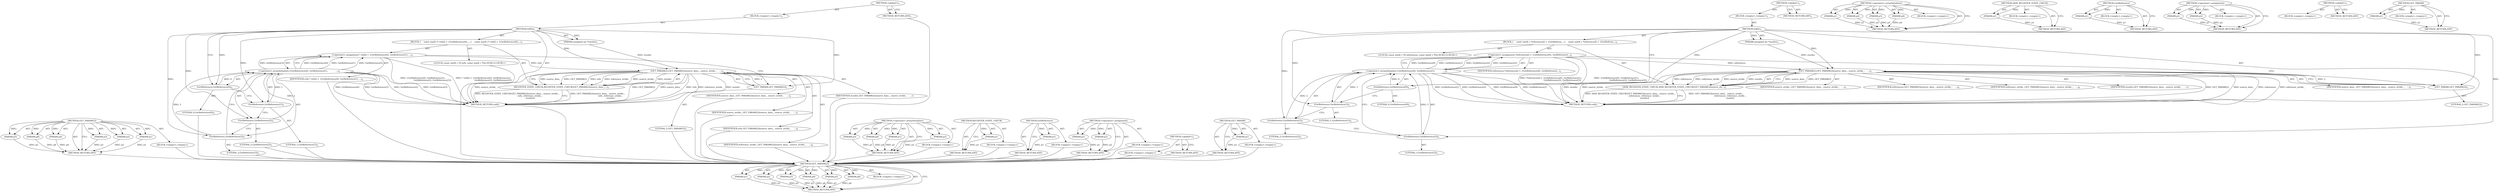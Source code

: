 digraph "GET_PARAM" {
vulnerable_75 [label=<(METHOD,GET_PARAM(2))>];
vulnerable_76 [label=<(PARAM,p1)>];
vulnerable_77 [label=<(PARAM,p2)>];
vulnerable_78 [label=<(PARAM,p3)>];
vulnerable_79 [label=<(PARAM,p4)>];
vulnerable_80 [label=<(PARAM,p5)>];
vulnerable_81 [label=<(PARAM,p6)>];
vulnerable_82 [label=<(BLOCK,&lt;empty&gt;,&lt;empty&gt;)>];
vulnerable_83 [label=<(METHOD_RETURN,ANY)>];
vulnerable_6 [label=<(METHOD,&lt;global&gt;)<SUB>1</SUB>>];
vulnerable_7 [label=<(BLOCK,&lt;empty&gt;,&lt;empty&gt;)<SUB>1</SUB>>];
vulnerable_8 [label=<(METHOD,SADs)<SUB>1</SUB>>];
vulnerable_9 [label=<(PARAM,unsigned int *results)<SUB>1</SUB>>];
vulnerable_10 [label=<(BLOCK,{
    const uint8_t* refs[] = {GetReference(0),...,{
    const uint8_t* refs[] = {GetReference(0),...)<SUB>1</SUB>>];
vulnerable_11 [label="<(LOCAL,const uint8_t *[] refs: const uint8_t *[])<SUB>2</SUB>>"];
vulnerable_12 [label=<(&lt;operator&gt;.assignment,* refs[] = {GetReference(0), GetReference(1),
 ...)<SUB>2</SUB>>];
vulnerable_13 [label=<(IDENTIFIER,refs,* refs[] = {GetReference(0), GetReference(1),
 ...)<SUB>2</SUB>>];
vulnerable_14 [label=<(&lt;operator&gt;.arrayInitializer,{GetReference(0), GetReference(1),
            ...)<SUB>2</SUB>>];
vulnerable_15 [label=<(GetReference,GetReference(0))<SUB>2</SUB>>];
vulnerable_16 [label=<(LITERAL,0,GetReference(0))<SUB>2</SUB>>];
vulnerable_17 [label=<(GetReference,GetReference(1))<SUB>2</SUB>>];
vulnerable_18 [label=<(LITERAL,1,GetReference(1))<SUB>2</SUB>>];
vulnerable_19 [label=<(GetReference,GetReference(2))<SUB>3</SUB>>];
vulnerable_20 [label=<(LITERAL,2,GetReference(2))<SUB>3</SUB>>];
vulnerable_21 [label=<(GetReference,GetReference(3))<SUB>3</SUB>>];
vulnerable_22 [label=<(LITERAL,3,GetReference(3))<SUB>3</SUB>>];
vulnerable_23 [label=<(REGISTER_STATE_CHECK,REGISTER_STATE_CHECK(GET_PARAM(2)(source_data_,...)<SUB>5</SUB>>];
vulnerable_24 [label=<(GET_PARAM(2),GET_PARAM(2)(source_data_, source_stride_,
    ...)<SUB>5</SUB>>];
vulnerable_25 [label=<(GET_PARAM,GET_PARAM(2))<SUB>5</SUB>>];
vulnerable_26 [label=<(LITERAL,2,GET_PARAM(2))<SUB>5</SUB>>];
vulnerable_27 [label=<(IDENTIFIER,source_data_,GET_PARAM(2)(source_data_, source_stride_,
    ...)<SUB>5</SUB>>];
vulnerable_28 [label=<(IDENTIFIER,source_stride_,GET_PARAM(2)(source_data_, source_stride_,
    ...)<SUB>5</SUB>>];
vulnerable_29 [label=<(IDENTIFIER,refs,GET_PARAM(2)(source_data_, source_stride_,
    ...)<SUB>6</SUB>>];
vulnerable_30 [label=<(IDENTIFIER,reference_stride_,GET_PARAM(2)(source_data_, source_stride_,
    ...)<SUB>6</SUB>>];
vulnerable_31 [label=<(IDENTIFIER,results,GET_PARAM(2)(source_data_, source_stride_,
    ...)<SUB>7</SUB>>];
vulnerable_32 [label=<(METHOD_RETURN,void)<SUB>1</SUB>>];
vulnerable_34 [label=<(METHOD_RETURN,ANY)<SUB>1</SUB>>];
vulnerable_60 [label=<(METHOD,&lt;operator&gt;.arrayInitializer)>];
vulnerable_61 [label=<(PARAM,p1)>];
vulnerable_62 [label=<(PARAM,p2)>];
vulnerable_63 [label=<(PARAM,p3)>];
vulnerable_64 [label=<(PARAM,p4)>];
vulnerable_65 [label=<(BLOCK,&lt;empty&gt;,&lt;empty&gt;)>];
vulnerable_66 [label=<(METHOD_RETURN,ANY)>];
vulnerable_71 [label=<(METHOD,REGISTER_STATE_CHECK)>];
vulnerable_72 [label=<(PARAM,p1)>];
vulnerable_73 [label=<(BLOCK,&lt;empty&gt;,&lt;empty&gt;)>];
vulnerable_74 [label=<(METHOD_RETURN,ANY)>];
vulnerable_67 [label=<(METHOD,GetReference)>];
vulnerable_68 [label=<(PARAM,p1)>];
vulnerable_69 [label=<(BLOCK,&lt;empty&gt;,&lt;empty&gt;)>];
vulnerable_70 [label=<(METHOD_RETURN,ANY)>];
vulnerable_55 [label=<(METHOD,&lt;operator&gt;.assignment)>];
vulnerable_56 [label=<(PARAM,p1)>];
vulnerable_57 [label=<(PARAM,p2)>];
vulnerable_58 [label=<(BLOCK,&lt;empty&gt;,&lt;empty&gt;)>];
vulnerable_59 [label=<(METHOD_RETURN,ANY)>];
vulnerable_49 [label=<(METHOD,&lt;global&gt;)<SUB>1</SUB>>];
vulnerable_50 [label=<(BLOCK,&lt;empty&gt;,&lt;empty&gt;)>];
vulnerable_51 [label=<(METHOD_RETURN,ANY)>];
vulnerable_84 [label=<(METHOD,GET_PARAM)>];
vulnerable_85 [label=<(PARAM,p1)>];
vulnerable_86 [label=<(BLOCK,&lt;empty&gt;,&lt;empty&gt;)>];
vulnerable_87 [label=<(METHOD_RETURN,ANY)>];
fixed_75 [label=<(METHOD,GET_PARAM(2))>];
fixed_76 [label=<(PARAM,p1)>];
fixed_77 [label=<(PARAM,p2)>];
fixed_78 [label=<(PARAM,p3)>];
fixed_79 [label=<(PARAM,p4)>];
fixed_80 [label=<(PARAM,p5)>];
fixed_81 [label=<(PARAM,p6)>];
fixed_82 [label=<(BLOCK,&lt;empty&gt;,&lt;empty&gt;)>];
fixed_83 [label=<(METHOD_RETURN,ANY)>];
fixed_6 [label=<(METHOD,&lt;global&gt;)<SUB>1</SUB>>];
fixed_7 [label=<(BLOCK,&lt;empty&gt;,&lt;empty&gt;)<SUB>1</SUB>>];
fixed_8 [label=<(METHOD,SADs)<SUB>1</SUB>>];
fixed_9 [label=<(PARAM,unsigned int *results)<SUB>1</SUB>>];
fixed_10 [label=<(BLOCK,{
    const uint8_t *references[] = {GetReferen...,{
    const uint8_t *references[] = {GetReferen...)<SUB>1</SUB>>];
fixed_11 [label="<(LOCAL,const uint8_t *[] references: const uint8_t *[])<SUB>2</SUB>>"];
fixed_12 [label=<(&lt;operator&gt;.assignment,*references[] = {GetReference(0), GetReference(...)<SUB>2</SUB>>];
fixed_13 [label=<(IDENTIFIER,references,*references[] = {GetReference(0), GetReference(...)<SUB>2</SUB>>];
fixed_14 [label=<(&lt;operator&gt;.arrayInitializer,{GetReference(0), GetReference(1),
            ...)<SUB>2</SUB>>];
fixed_15 [label=<(GetReference,GetReference(0))<SUB>2</SUB>>];
fixed_16 [label=<(LITERAL,0,GetReference(0))<SUB>2</SUB>>];
fixed_17 [label=<(GetReference,GetReference(1))<SUB>2</SUB>>];
fixed_18 [label=<(LITERAL,1,GetReference(1))<SUB>2</SUB>>];
fixed_19 [label=<(GetReference,GetReference(2))<SUB>3</SUB>>];
fixed_20 [label=<(LITERAL,2,GetReference(2))<SUB>3</SUB>>];
fixed_21 [label=<(GetReference,GetReference(3))<SUB>3</SUB>>];
fixed_22 [label=<(LITERAL,3,GetReference(3))<SUB>3</SUB>>];
fixed_23 [label=<(ASM_REGISTER_STATE_CHECK,ASM_REGISTER_STATE_CHECK(GET_PARAM(2)(source_da...)<SUB>5</SUB>>];
fixed_24 [label=<(GET_PARAM(2),GET_PARAM(2)(source_data_, source_stride_,
    ...)<SUB>5</SUB>>];
fixed_25 [label=<(GET_PARAM,GET_PARAM(2))<SUB>5</SUB>>];
fixed_26 [label=<(LITERAL,2,GET_PARAM(2))<SUB>5</SUB>>];
fixed_27 [label=<(IDENTIFIER,source_data_,GET_PARAM(2)(source_data_, source_stride_,
    ...)<SUB>5</SUB>>];
fixed_28 [label=<(IDENTIFIER,source_stride_,GET_PARAM(2)(source_data_, source_stride_,
    ...)<SUB>5</SUB>>];
fixed_29 [label=<(IDENTIFIER,references,GET_PARAM(2)(source_data_, source_stride_,
    ...)<SUB>6</SUB>>];
fixed_30 [label=<(IDENTIFIER,reference_stride_,GET_PARAM(2)(source_data_, source_stride_,
    ...)<SUB>6</SUB>>];
fixed_31 [label=<(IDENTIFIER,results,GET_PARAM(2)(source_data_, source_stride_,
    ...)<SUB>7</SUB>>];
fixed_32 [label=<(METHOD_RETURN,void)<SUB>1</SUB>>];
fixed_34 [label=<(METHOD_RETURN,ANY)<SUB>1</SUB>>];
fixed_60 [label=<(METHOD,&lt;operator&gt;.arrayInitializer)>];
fixed_61 [label=<(PARAM,p1)>];
fixed_62 [label=<(PARAM,p2)>];
fixed_63 [label=<(PARAM,p3)>];
fixed_64 [label=<(PARAM,p4)>];
fixed_65 [label=<(BLOCK,&lt;empty&gt;,&lt;empty&gt;)>];
fixed_66 [label=<(METHOD_RETURN,ANY)>];
fixed_71 [label=<(METHOD,ASM_REGISTER_STATE_CHECK)>];
fixed_72 [label=<(PARAM,p1)>];
fixed_73 [label=<(BLOCK,&lt;empty&gt;,&lt;empty&gt;)>];
fixed_74 [label=<(METHOD_RETURN,ANY)>];
fixed_67 [label=<(METHOD,GetReference)>];
fixed_68 [label=<(PARAM,p1)>];
fixed_69 [label=<(BLOCK,&lt;empty&gt;,&lt;empty&gt;)>];
fixed_70 [label=<(METHOD_RETURN,ANY)>];
fixed_55 [label=<(METHOD,&lt;operator&gt;.assignment)>];
fixed_56 [label=<(PARAM,p1)>];
fixed_57 [label=<(PARAM,p2)>];
fixed_58 [label=<(BLOCK,&lt;empty&gt;,&lt;empty&gt;)>];
fixed_59 [label=<(METHOD_RETURN,ANY)>];
fixed_49 [label=<(METHOD,&lt;global&gt;)<SUB>1</SUB>>];
fixed_50 [label=<(BLOCK,&lt;empty&gt;,&lt;empty&gt;)>];
fixed_51 [label=<(METHOD_RETURN,ANY)>];
fixed_84 [label=<(METHOD,GET_PARAM)>];
fixed_85 [label=<(PARAM,p1)>];
fixed_86 [label=<(BLOCK,&lt;empty&gt;,&lt;empty&gt;)>];
fixed_87 [label=<(METHOD_RETURN,ANY)>];
vulnerable_75 -> vulnerable_76  [key=0, label="AST: "];
vulnerable_75 -> vulnerable_76  [key=1, label="DDG: "];
vulnerable_75 -> vulnerable_82  [key=0, label="AST: "];
vulnerable_75 -> vulnerable_77  [key=0, label="AST: "];
vulnerable_75 -> vulnerable_77  [key=1, label="DDG: "];
vulnerable_75 -> vulnerable_83  [key=0, label="AST: "];
vulnerable_75 -> vulnerable_83  [key=1, label="CFG: "];
vulnerable_75 -> vulnerable_78  [key=0, label="AST: "];
vulnerable_75 -> vulnerable_78  [key=1, label="DDG: "];
vulnerable_75 -> vulnerable_79  [key=0, label="AST: "];
vulnerable_75 -> vulnerable_79  [key=1, label="DDG: "];
vulnerable_75 -> vulnerable_80  [key=0, label="AST: "];
vulnerable_75 -> vulnerable_80  [key=1, label="DDG: "];
vulnerable_75 -> vulnerable_81  [key=0, label="AST: "];
vulnerable_75 -> vulnerable_81  [key=1, label="DDG: "];
vulnerable_76 -> vulnerable_83  [key=0, label="DDG: p1"];
vulnerable_77 -> vulnerable_83  [key=0, label="DDG: p2"];
vulnerable_78 -> vulnerable_83  [key=0, label="DDG: p3"];
vulnerable_79 -> vulnerable_83  [key=0, label="DDG: p4"];
vulnerable_80 -> vulnerable_83  [key=0, label="DDG: p5"];
vulnerable_81 -> vulnerable_83  [key=0, label="DDG: p6"];
vulnerable_82 -> fixed_75  [key=0];
vulnerable_83 -> fixed_75  [key=0];
vulnerable_6 -> vulnerable_7  [key=0, label="AST: "];
vulnerable_6 -> vulnerable_34  [key=0, label="AST: "];
vulnerable_6 -> vulnerable_34  [key=1, label="CFG: "];
vulnerable_7 -> vulnerable_8  [key=0, label="AST: "];
vulnerable_8 -> vulnerable_9  [key=0, label="AST: "];
vulnerable_8 -> vulnerable_9  [key=1, label="DDG: "];
vulnerable_8 -> vulnerable_10  [key=0, label="AST: "];
vulnerable_8 -> vulnerable_32  [key=0, label="AST: "];
vulnerable_8 -> vulnerable_15  [key=0, label="CFG: "];
vulnerable_8 -> vulnerable_15  [key=1, label="DDG: "];
vulnerable_8 -> vulnerable_24  [key=0, label="DDG: "];
vulnerable_8 -> vulnerable_17  [key=0, label="DDG: "];
vulnerable_8 -> vulnerable_19  [key=0, label="DDG: "];
vulnerable_8 -> vulnerable_21  [key=0, label="DDG: "];
vulnerable_8 -> vulnerable_25  [key=0, label="DDG: "];
vulnerable_9 -> vulnerable_24  [key=0, label="DDG: results"];
vulnerable_10 -> vulnerable_11  [key=0, label="AST: "];
vulnerable_10 -> vulnerable_12  [key=0, label="AST: "];
vulnerable_10 -> vulnerable_23  [key=0, label="AST: "];
vulnerable_11 -> fixed_75  [key=0];
vulnerable_12 -> vulnerable_13  [key=0, label="AST: "];
vulnerable_12 -> vulnerable_14  [key=0, label="AST: "];
vulnerable_12 -> vulnerable_25  [key=0, label="CFG: "];
vulnerable_12 -> vulnerable_32  [key=0, label="DDG: {GetReference(0), GetReference(1),
                             GetReference(2), GetReference(3)}"];
vulnerable_12 -> vulnerable_32  [key=1, label="DDG: * refs[] = {GetReference(0), GetReference(1),
                             GetReference(2), GetReference(3)}"];
vulnerable_12 -> vulnerable_24  [key=0, label="DDG: refs"];
vulnerable_13 -> fixed_75  [key=0];
vulnerable_14 -> vulnerable_15  [key=0, label="AST: "];
vulnerable_14 -> vulnerable_17  [key=0, label="AST: "];
vulnerable_14 -> vulnerable_19  [key=0, label="AST: "];
vulnerable_14 -> vulnerable_21  [key=0, label="AST: "];
vulnerable_14 -> vulnerable_12  [key=0, label="CFG: "];
vulnerable_14 -> vulnerable_12  [key=1, label="DDG: GetReference(0)"];
vulnerable_14 -> vulnerable_12  [key=2, label="DDG: GetReference(1)"];
vulnerable_14 -> vulnerable_12  [key=3, label="DDG: GetReference(2)"];
vulnerable_14 -> vulnerable_12  [key=4, label="DDG: GetReference(3)"];
vulnerable_14 -> vulnerable_32  [key=0, label="DDG: GetReference(0)"];
vulnerable_14 -> vulnerable_32  [key=1, label="DDG: GetReference(1)"];
vulnerable_14 -> vulnerable_32  [key=2, label="DDG: GetReference(2)"];
vulnerable_14 -> vulnerable_32  [key=3, label="DDG: GetReference(3)"];
vulnerable_15 -> vulnerable_16  [key=0, label="AST: "];
vulnerable_15 -> vulnerable_17  [key=0, label="CFG: "];
vulnerable_15 -> vulnerable_14  [key=0, label="DDG: 0"];
vulnerable_16 -> fixed_75  [key=0];
vulnerable_17 -> vulnerable_18  [key=0, label="AST: "];
vulnerable_17 -> vulnerable_19  [key=0, label="CFG: "];
vulnerable_17 -> vulnerable_14  [key=0, label="DDG: 1"];
vulnerable_18 -> fixed_75  [key=0];
vulnerable_19 -> vulnerable_20  [key=0, label="AST: "];
vulnerable_19 -> vulnerable_21  [key=0, label="CFG: "];
vulnerable_19 -> vulnerable_14  [key=0, label="DDG: 2"];
vulnerable_20 -> fixed_75  [key=0];
vulnerable_21 -> vulnerable_22  [key=0, label="AST: "];
vulnerable_21 -> vulnerable_14  [key=0, label="CFG: "];
vulnerable_21 -> vulnerable_14  [key=1, label="DDG: 3"];
vulnerable_22 -> fixed_75  [key=0];
vulnerable_23 -> vulnerable_24  [key=0, label="AST: "];
vulnerable_23 -> vulnerable_32  [key=0, label="CFG: "];
vulnerable_23 -> vulnerable_32  [key=1, label="DDG: GET_PARAM(2)(source_data_, source_stride_,
                                      refs, reference_stride_,
                                      results)"];
vulnerable_23 -> vulnerable_32  [key=2, label="DDG: REGISTER_STATE_CHECK(GET_PARAM(2)(source_data_, source_stride_,
                                      refs, reference_stride_,
                                      results))"];
vulnerable_24 -> vulnerable_25  [key=0, label="AST: "];
vulnerable_24 -> vulnerable_27  [key=0, label="AST: "];
vulnerable_24 -> vulnerable_28  [key=0, label="AST: "];
vulnerable_24 -> vulnerable_29  [key=0, label="AST: "];
vulnerable_24 -> vulnerable_30  [key=0, label="AST: "];
vulnerable_24 -> vulnerable_31  [key=0, label="AST: "];
vulnerable_24 -> vulnerable_23  [key=0, label="CFG: "];
vulnerable_24 -> vulnerable_23  [key=1, label="DDG: source_data_"];
vulnerable_24 -> vulnerable_23  [key=2, label="DDG: GET_PARAM(2)"];
vulnerable_24 -> vulnerable_23  [key=3, label="DDG: refs"];
vulnerable_24 -> vulnerable_23  [key=4, label="DDG: reference_stride_"];
vulnerable_24 -> vulnerable_23  [key=5, label="DDG: source_stride_"];
vulnerable_24 -> vulnerable_23  [key=6, label="DDG: results"];
vulnerable_24 -> vulnerable_32  [key=0, label="DDG: GET_PARAM(2)"];
vulnerable_24 -> vulnerable_32  [key=1, label="DDG: source_data_"];
vulnerable_24 -> vulnerable_32  [key=2, label="DDG: refs"];
vulnerable_24 -> vulnerable_32  [key=3, label="DDG: reference_stride_"];
vulnerable_24 -> vulnerable_32  [key=4, label="DDG: results"];
vulnerable_24 -> vulnerable_32  [key=5, label="DDG: source_stride_"];
vulnerable_25 -> vulnerable_26  [key=0, label="AST: "];
vulnerable_25 -> vulnerable_24  [key=0, label="CFG: "];
vulnerable_25 -> vulnerable_24  [key=1, label="DDG: 2"];
vulnerable_26 -> fixed_75  [key=0];
vulnerable_27 -> fixed_75  [key=0];
vulnerable_28 -> fixed_75  [key=0];
vulnerable_29 -> fixed_75  [key=0];
vulnerable_30 -> fixed_75  [key=0];
vulnerable_31 -> fixed_75  [key=0];
vulnerable_32 -> fixed_75  [key=0];
vulnerable_34 -> fixed_75  [key=0];
vulnerable_60 -> vulnerable_61  [key=0, label="AST: "];
vulnerable_60 -> vulnerable_61  [key=1, label="DDG: "];
vulnerable_60 -> vulnerable_65  [key=0, label="AST: "];
vulnerable_60 -> vulnerable_62  [key=0, label="AST: "];
vulnerable_60 -> vulnerable_62  [key=1, label="DDG: "];
vulnerable_60 -> vulnerable_66  [key=0, label="AST: "];
vulnerable_60 -> vulnerable_66  [key=1, label="CFG: "];
vulnerable_60 -> vulnerable_63  [key=0, label="AST: "];
vulnerable_60 -> vulnerable_63  [key=1, label="DDG: "];
vulnerable_60 -> vulnerable_64  [key=0, label="AST: "];
vulnerable_60 -> vulnerable_64  [key=1, label="DDG: "];
vulnerable_61 -> vulnerable_66  [key=0, label="DDG: p1"];
vulnerable_62 -> vulnerable_66  [key=0, label="DDG: p2"];
vulnerable_63 -> vulnerable_66  [key=0, label="DDG: p3"];
vulnerable_64 -> vulnerable_66  [key=0, label="DDG: p4"];
vulnerable_65 -> fixed_75  [key=0];
vulnerable_66 -> fixed_75  [key=0];
vulnerable_71 -> vulnerable_72  [key=0, label="AST: "];
vulnerable_71 -> vulnerable_72  [key=1, label="DDG: "];
vulnerable_71 -> vulnerable_73  [key=0, label="AST: "];
vulnerable_71 -> vulnerable_74  [key=0, label="AST: "];
vulnerable_71 -> vulnerable_74  [key=1, label="CFG: "];
vulnerable_72 -> vulnerable_74  [key=0, label="DDG: p1"];
vulnerable_73 -> fixed_75  [key=0];
vulnerable_74 -> fixed_75  [key=0];
vulnerable_67 -> vulnerable_68  [key=0, label="AST: "];
vulnerable_67 -> vulnerable_68  [key=1, label="DDG: "];
vulnerable_67 -> vulnerable_69  [key=0, label="AST: "];
vulnerable_67 -> vulnerable_70  [key=0, label="AST: "];
vulnerable_67 -> vulnerable_70  [key=1, label="CFG: "];
vulnerable_68 -> vulnerable_70  [key=0, label="DDG: p1"];
vulnerable_69 -> fixed_75  [key=0];
vulnerable_70 -> fixed_75  [key=0];
vulnerable_55 -> vulnerable_56  [key=0, label="AST: "];
vulnerable_55 -> vulnerable_56  [key=1, label="DDG: "];
vulnerable_55 -> vulnerable_58  [key=0, label="AST: "];
vulnerable_55 -> vulnerable_57  [key=0, label="AST: "];
vulnerable_55 -> vulnerable_57  [key=1, label="DDG: "];
vulnerable_55 -> vulnerable_59  [key=0, label="AST: "];
vulnerable_55 -> vulnerable_59  [key=1, label="CFG: "];
vulnerable_56 -> vulnerable_59  [key=0, label="DDG: p1"];
vulnerable_57 -> vulnerable_59  [key=0, label="DDG: p2"];
vulnerable_58 -> fixed_75  [key=0];
vulnerable_59 -> fixed_75  [key=0];
vulnerable_49 -> vulnerable_50  [key=0, label="AST: "];
vulnerable_49 -> vulnerable_51  [key=0, label="AST: "];
vulnerable_49 -> vulnerable_51  [key=1, label="CFG: "];
vulnerable_50 -> fixed_75  [key=0];
vulnerable_51 -> fixed_75  [key=0];
vulnerable_84 -> vulnerable_85  [key=0, label="AST: "];
vulnerable_84 -> vulnerable_85  [key=1, label="DDG: "];
vulnerable_84 -> vulnerable_86  [key=0, label="AST: "];
vulnerable_84 -> vulnerable_87  [key=0, label="AST: "];
vulnerable_84 -> vulnerable_87  [key=1, label="CFG: "];
vulnerable_85 -> vulnerable_87  [key=0, label="DDG: p1"];
vulnerable_86 -> fixed_75  [key=0];
vulnerable_87 -> fixed_75  [key=0];
fixed_75 -> fixed_76  [key=0, label="AST: "];
fixed_75 -> fixed_76  [key=1, label="DDG: "];
fixed_75 -> fixed_82  [key=0, label="AST: "];
fixed_75 -> fixed_77  [key=0, label="AST: "];
fixed_75 -> fixed_77  [key=1, label="DDG: "];
fixed_75 -> fixed_83  [key=0, label="AST: "];
fixed_75 -> fixed_83  [key=1, label="CFG: "];
fixed_75 -> fixed_78  [key=0, label="AST: "];
fixed_75 -> fixed_78  [key=1, label="DDG: "];
fixed_75 -> fixed_79  [key=0, label="AST: "];
fixed_75 -> fixed_79  [key=1, label="DDG: "];
fixed_75 -> fixed_80  [key=0, label="AST: "];
fixed_75 -> fixed_80  [key=1, label="DDG: "];
fixed_75 -> fixed_81  [key=0, label="AST: "];
fixed_75 -> fixed_81  [key=1, label="DDG: "];
fixed_76 -> fixed_83  [key=0, label="DDG: p1"];
fixed_77 -> fixed_83  [key=0, label="DDG: p2"];
fixed_78 -> fixed_83  [key=0, label="DDG: p3"];
fixed_79 -> fixed_83  [key=0, label="DDG: p4"];
fixed_80 -> fixed_83  [key=0, label="DDG: p5"];
fixed_81 -> fixed_83  [key=0, label="DDG: p6"];
fixed_6 -> fixed_7  [key=0, label="AST: "];
fixed_6 -> fixed_34  [key=0, label="AST: "];
fixed_6 -> fixed_34  [key=1, label="CFG: "];
fixed_7 -> fixed_8  [key=0, label="AST: "];
fixed_8 -> fixed_9  [key=0, label="AST: "];
fixed_8 -> fixed_9  [key=1, label="DDG: "];
fixed_8 -> fixed_10  [key=0, label="AST: "];
fixed_8 -> fixed_32  [key=0, label="AST: "];
fixed_8 -> fixed_15  [key=0, label="CFG: "];
fixed_8 -> fixed_15  [key=1, label="DDG: "];
fixed_8 -> fixed_24  [key=0, label="DDG: "];
fixed_8 -> fixed_17  [key=0, label="DDG: "];
fixed_8 -> fixed_19  [key=0, label="DDG: "];
fixed_8 -> fixed_21  [key=0, label="DDG: "];
fixed_8 -> fixed_25  [key=0, label="DDG: "];
fixed_9 -> fixed_24  [key=0, label="DDG: results"];
fixed_10 -> fixed_11  [key=0, label="AST: "];
fixed_10 -> fixed_12  [key=0, label="AST: "];
fixed_10 -> fixed_23  [key=0, label="AST: "];
fixed_12 -> fixed_13  [key=0, label="AST: "];
fixed_12 -> fixed_14  [key=0, label="AST: "];
fixed_12 -> fixed_25  [key=0, label="CFG: "];
fixed_12 -> fixed_32  [key=0, label="DDG: {GetReference(0), GetReference(1),
                                   GetReference(2), GetReference(3)}"];
fixed_12 -> fixed_32  [key=1, label="DDG: *references[] = {GetReference(0), GetReference(1),
                                   GetReference(2), GetReference(3)}"];
fixed_12 -> fixed_24  [key=0, label="DDG: references"];
fixed_14 -> fixed_15  [key=0, label="AST: "];
fixed_14 -> fixed_17  [key=0, label="AST: "];
fixed_14 -> fixed_19  [key=0, label="AST: "];
fixed_14 -> fixed_21  [key=0, label="AST: "];
fixed_14 -> fixed_12  [key=0, label="CFG: "];
fixed_14 -> fixed_12  [key=1, label="DDG: GetReference(0)"];
fixed_14 -> fixed_12  [key=2, label="DDG: GetReference(1)"];
fixed_14 -> fixed_12  [key=3, label="DDG: GetReference(2)"];
fixed_14 -> fixed_12  [key=4, label="DDG: GetReference(3)"];
fixed_14 -> fixed_32  [key=0, label="DDG: GetReference(0)"];
fixed_14 -> fixed_32  [key=1, label="DDG: GetReference(1)"];
fixed_14 -> fixed_32  [key=2, label="DDG: GetReference(2)"];
fixed_14 -> fixed_32  [key=3, label="DDG: GetReference(3)"];
fixed_15 -> fixed_16  [key=0, label="AST: "];
fixed_15 -> fixed_17  [key=0, label="CFG: "];
fixed_15 -> fixed_14  [key=0, label="DDG: 0"];
fixed_17 -> fixed_18  [key=0, label="AST: "];
fixed_17 -> fixed_19  [key=0, label="CFG: "];
fixed_17 -> fixed_14  [key=0, label="DDG: 1"];
fixed_19 -> fixed_20  [key=0, label="AST: "];
fixed_19 -> fixed_21  [key=0, label="CFG: "];
fixed_19 -> fixed_14  [key=0, label="DDG: 2"];
fixed_21 -> fixed_22  [key=0, label="AST: "];
fixed_21 -> fixed_14  [key=0, label="CFG: "];
fixed_21 -> fixed_14  [key=1, label="DDG: 3"];
fixed_23 -> fixed_24  [key=0, label="AST: "];
fixed_23 -> fixed_32  [key=0, label="CFG: "];
fixed_23 -> fixed_32  [key=1, label="DDG: GET_PARAM(2)(source_data_, source_stride_,
                                          references, reference_stride_,
                                          results)"];
fixed_23 -> fixed_32  [key=2, label="DDG: ASM_REGISTER_STATE_CHECK(GET_PARAM(2)(source_data_, source_stride_,
                                          references, reference_stride_,
                                          results))"];
fixed_24 -> fixed_25  [key=0, label="AST: "];
fixed_24 -> fixed_27  [key=0, label="AST: "];
fixed_24 -> fixed_28  [key=0, label="AST: "];
fixed_24 -> fixed_29  [key=0, label="AST: "];
fixed_24 -> fixed_30  [key=0, label="AST: "];
fixed_24 -> fixed_31  [key=0, label="AST: "];
fixed_24 -> fixed_23  [key=0, label="CFG: "];
fixed_24 -> fixed_23  [key=1, label="DDG: source_data_"];
fixed_24 -> fixed_23  [key=2, label="DDG: GET_PARAM(2)"];
fixed_24 -> fixed_23  [key=3, label="DDG: references"];
fixed_24 -> fixed_23  [key=4, label="DDG: reference_stride_"];
fixed_24 -> fixed_23  [key=5, label="DDG: source_stride_"];
fixed_24 -> fixed_23  [key=6, label="DDG: results"];
fixed_24 -> fixed_32  [key=0, label="DDG: GET_PARAM(2)"];
fixed_24 -> fixed_32  [key=1, label="DDG: source_data_"];
fixed_24 -> fixed_32  [key=2, label="DDG: references"];
fixed_24 -> fixed_32  [key=3, label="DDG: reference_stride_"];
fixed_24 -> fixed_32  [key=4, label="DDG: results"];
fixed_24 -> fixed_32  [key=5, label="DDG: source_stride_"];
fixed_25 -> fixed_26  [key=0, label="AST: "];
fixed_25 -> fixed_24  [key=0, label="CFG: "];
fixed_25 -> fixed_24  [key=1, label="DDG: 2"];
fixed_60 -> fixed_61  [key=0, label="AST: "];
fixed_60 -> fixed_61  [key=1, label="DDG: "];
fixed_60 -> fixed_65  [key=0, label="AST: "];
fixed_60 -> fixed_62  [key=0, label="AST: "];
fixed_60 -> fixed_62  [key=1, label="DDG: "];
fixed_60 -> fixed_66  [key=0, label="AST: "];
fixed_60 -> fixed_66  [key=1, label="CFG: "];
fixed_60 -> fixed_63  [key=0, label="AST: "];
fixed_60 -> fixed_63  [key=1, label="DDG: "];
fixed_60 -> fixed_64  [key=0, label="AST: "];
fixed_60 -> fixed_64  [key=1, label="DDG: "];
fixed_61 -> fixed_66  [key=0, label="DDG: p1"];
fixed_62 -> fixed_66  [key=0, label="DDG: p2"];
fixed_63 -> fixed_66  [key=0, label="DDG: p3"];
fixed_64 -> fixed_66  [key=0, label="DDG: p4"];
fixed_71 -> fixed_72  [key=0, label="AST: "];
fixed_71 -> fixed_72  [key=1, label="DDG: "];
fixed_71 -> fixed_73  [key=0, label="AST: "];
fixed_71 -> fixed_74  [key=0, label="AST: "];
fixed_71 -> fixed_74  [key=1, label="CFG: "];
fixed_72 -> fixed_74  [key=0, label="DDG: p1"];
fixed_67 -> fixed_68  [key=0, label="AST: "];
fixed_67 -> fixed_68  [key=1, label="DDG: "];
fixed_67 -> fixed_69  [key=0, label="AST: "];
fixed_67 -> fixed_70  [key=0, label="AST: "];
fixed_67 -> fixed_70  [key=1, label="CFG: "];
fixed_68 -> fixed_70  [key=0, label="DDG: p1"];
fixed_55 -> fixed_56  [key=0, label="AST: "];
fixed_55 -> fixed_56  [key=1, label="DDG: "];
fixed_55 -> fixed_58  [key=0, label="AST: "];
fixed_55 -> fixed_57  [key=0, label="AST: "];
fixed_55 -> fixed_57  [key=1, label="DDG: "];
fixed_55 -> fixed_59  [key=0, label="AST: "];
fixed_55 -> fixed_59  [key=1, label="CFG: "];
fixed_56 -> fixed_59  [key=0, label="DDG: p1"];
fixed_57 -> fixed_59  [key=0, label="DDG: p2"];
fixed_49 -> fixed_50  [key=0, label="AST: "];
fixed_49 -> fixed_51  [key=0, label="AST: "];
fixed_49 -> fixed_51  [key=1, label="CFG: "];
fixed_84 -> fixed_85  [key=0, label="AST: "];
fixed_84 -> fixed_85  [key=1, label="DDG: "];
fixed_84 -> fixed_86  [key=0, label="AST: "];
fixed_84 -> fixed_87  [key=0, label="AST: "];
fixed_84 -> fixed_87  [key=1, label="CFG: "];
fixed_85 -> fixed_87  [key=0, label="DDG: p1"];
}
